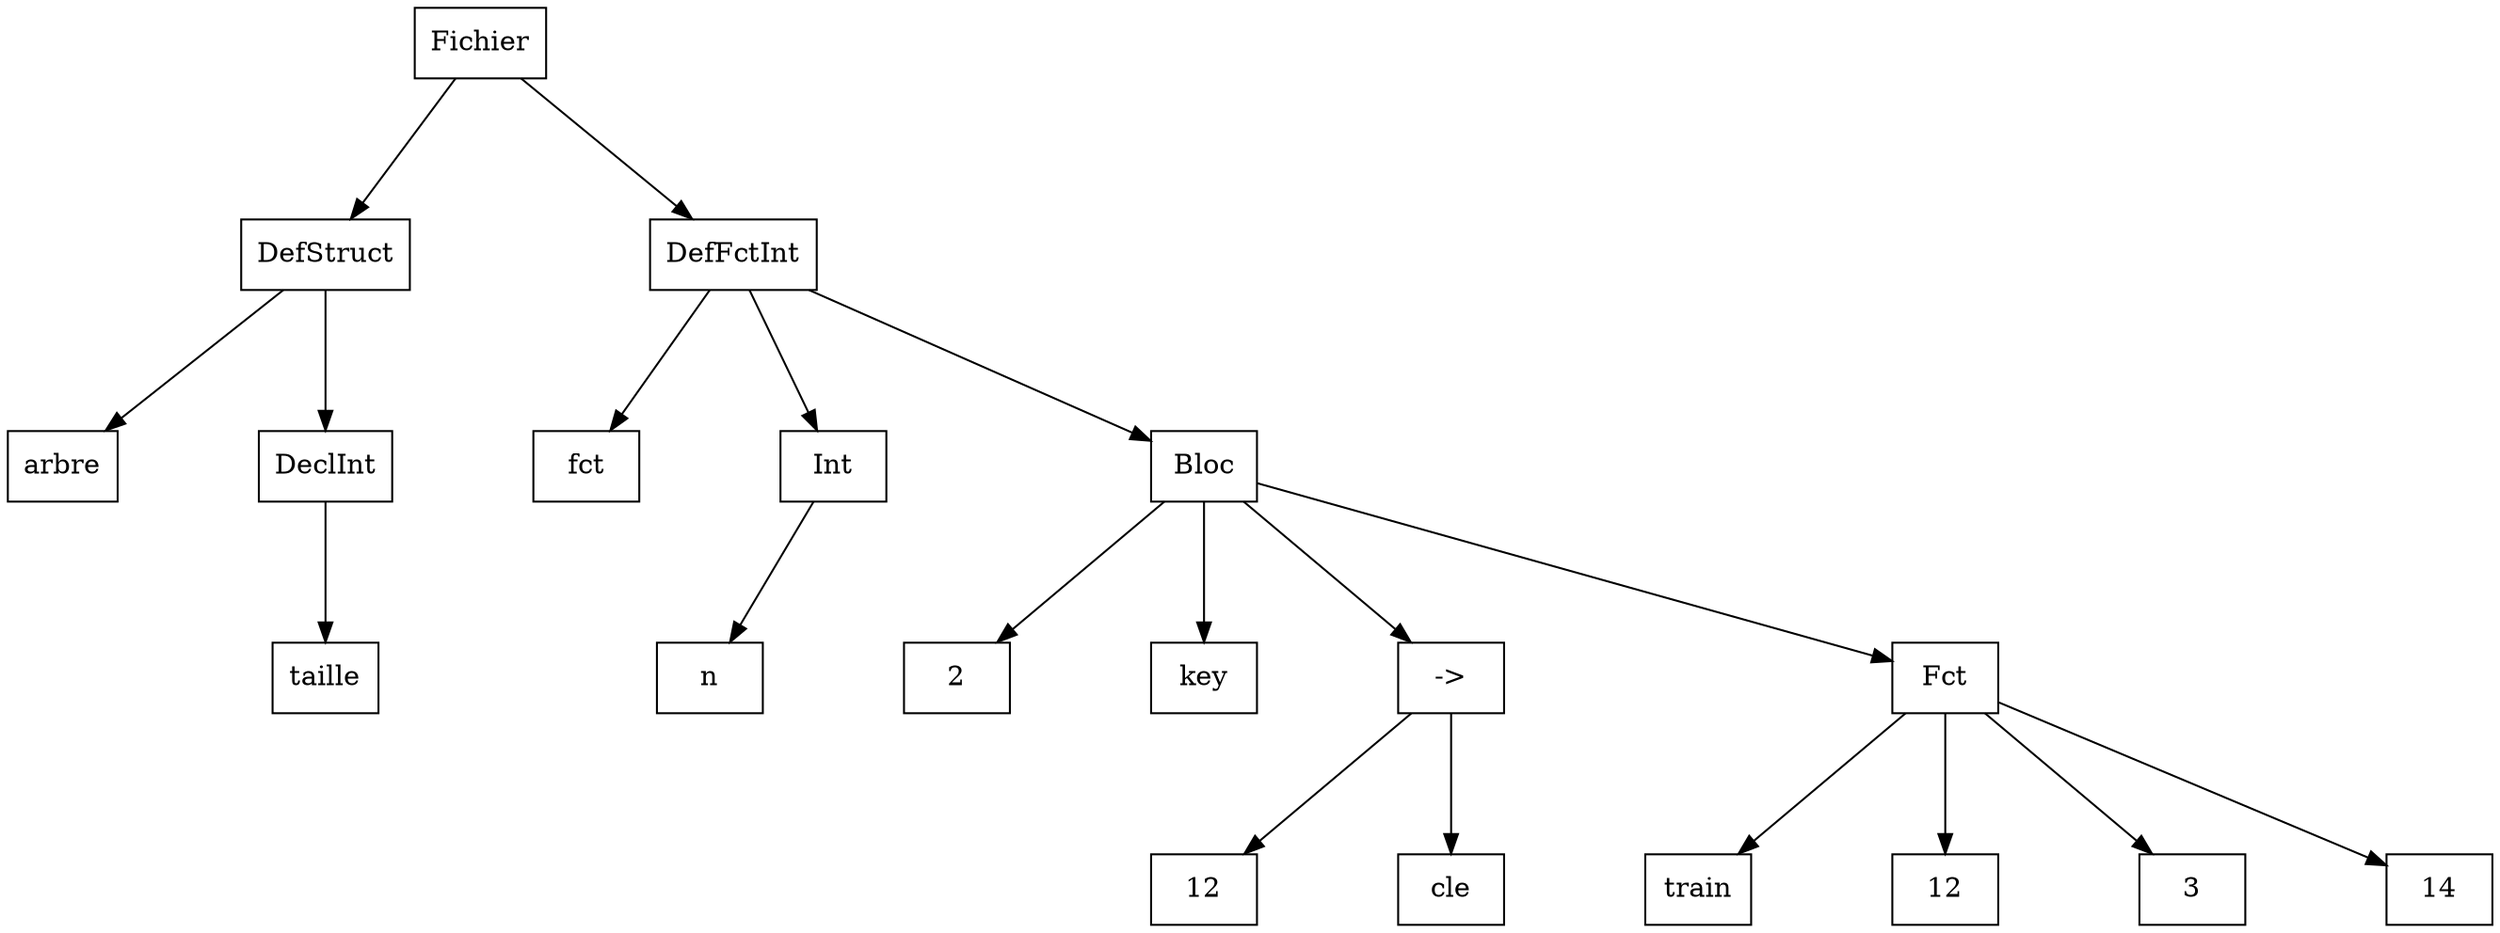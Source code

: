 digraph "ast"{

	nodesep=1;
	ranksep=1;

	N0 [label="Fichier", shape="box"];
	N1 [label="DefStruct", shape="box"];
	N2 [label="arbre", shape="box"];
	N3 [label="DeclInt", shape="box"];
	N4 [label="taille", shape="box"];
	N5 [label="DefFctInt", shape="box"];
	N6 [label="fct", shape="box"];
	N7 [label="Int", shape="box"];
	N8 [label="n", shape="box"];
	N9 [label="Bloc", shape="box"];
	N10 [label="2", shape="box"];
	N11 [label="key", shape="box"];
	N12 [label="->", shape="box"];
	N13 [label="12", shape="box"];
	N14 [label="cle", shape="box"];
	N15 [label="Fct", shape="box"];
	N16 [label="train", shape="box"];
	N17 [label="12", shape="box"];
	N18 [label="3", shape="box"];
	N19 [label="14", shape="box"];

	N1 -> N2; 
	N3 -> N4; 
	N1 -> N3; 
	N0 -> N1; 
	N5 -> N6; 
	N7 -> N8; 
	N5 -> N7; 
	N9 -> N10; 
	N9 -> N11; 
	N12 -> N13; 
	N12 -> N14; 
	N9 -> N12; 
	N15 -> N16; 
	N15 -> N17; 
	N15 -> N18; 
	N15 -> N19; 
	N9 -> N15; 
	N5 -> N9; 
	N0 -> N5; 
}
